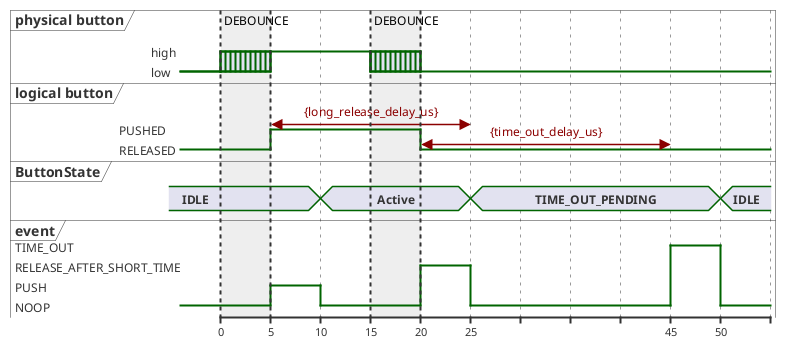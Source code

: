 @startuml button_short_release
robust "physical button" as switch
robust "logical button" as button
concise ButtonState
robust event
switch is low
button is RELEASED
ButtonState is IDLE
event is NOOP

highlight 0 to 5 : DEBOUNCE
highlight 15 to 20 : DEBOUNCE

@switch
0 is {low,high}
5 is high
15 is {high,low}
20 is low

@button
@5 <-> @+20 : {long_release_delay_us}
@20 <-> @+25 : {time_out_delay_us}
5 is PUSHED
20 is RELEASED

@event
5 is PUSH
10 is NOOP
20 is RELEASE_AFTER_SHORT_TIME
25 is NOOP
45 is TIME_OUT
50 is NOOP


@ButtonState
10 is Active
25 is TIME_OUT_PENDING
50 is IDLE

@enduml

@startuml button_long_release
robust "physical button" as switch
robust "logical button" as button
concise ButtonState
robust event
switch is low
button is RELEASED
ButtonState is IDLE
event is NONE

highlight 0 to 5 : DEBOUNCE
highlight 35 to 40 : DEBOUNCE

@switch
0 is {low,high}
5 is high
35 is {high,low}
40 is low

@button
@5 <-> @+20 : {LONG_RELEASE_DELAY_us}
@40 <-> @+25 : {TIME_OUT_DELAY_us}
5 is PRESSED
40 is RELEASED

@event
5 is PUSH
10 is NONE
30 is LONG_PUSH
35 is NONE
40 is RELEASE_AFTER_LONG_TIME
45 is NONE
65 is TIME_OUT
70 is NONE

@ButtonState
@5 <-> @+25 : {LONG_PUSH_DELAY_us}
5 is ACTIVE
30 is RELEASE_PENDING
40 is TIME_OUT_PENDING
65 is IDLE

@enduml
